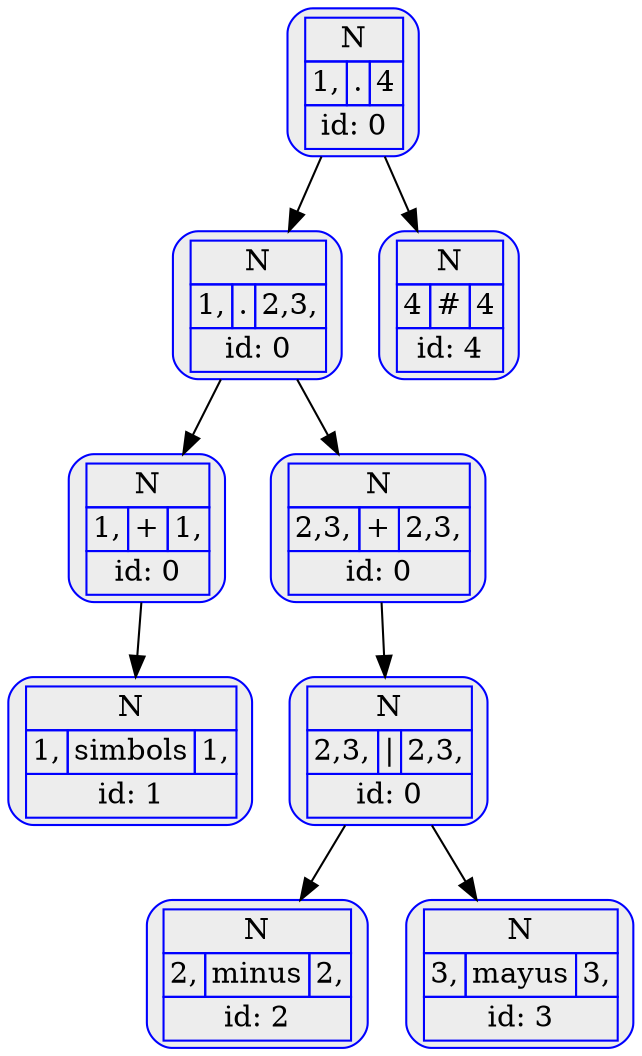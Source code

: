 digraph G{
rankdir=UD
node[shape=box, color=black, style=filled, fillcolor=gray93record, color=blue ,style="rounded,filled", fillcolor=gray93];
concentrate=true
nodo44 [ label =< 
<table border='0' cellborder='1' color='blue' cellspacing='0'>
<tr><td colspan="3">N</td></tr>
<tr><td>1,</td><td>.</td><td>4</td></tr>
<tr><td colspan="3">id: 0</td></tr> 
</table>
>];
nodo42 [ label =< 
<table border='0' cellborder='1' color='blue' cellspacing='0'>
<tr><td colspan="3">N</td></tr>
<tr><td>1,</td><td>.</td><td>2,3,</td></tr>
<tr><td colspan="3">id: 0</td></tr> 
</table>
>];
nodo37 [ label =< 
<table border='0' cellborder='1' color='blue' cellspacing='0'>
<tr><td colspan="3">N</td></tr>
<tr><td>1,</td><td>+</td><td>1,</td></tr>
<tr><td colspan="3">id: 0</td></tr> 
</table>
>];
nodo36 [ label =< 
<table border='0' cellborder='1' color='blue' cellspacing='0'>
<tr><td colspan="3">N</td></tr>
<tr><td>1,</td><td>simbols</td><td>1,</td></tr>
<tr><td colspan="3">id: 1</td></tr> 
</table>
>];
nodo37->nodo36
nodo42->nodo37
nodo41 [ label =< 
<table border='0' cellborder='1' color='blue' cellspacing='0'>
<tr><td colspan="3">N</td></tr>
<tr><td>2,3,</td><td>+</td><td>2,3,</td></tr>
<tr><td colspan="3">id: 0</td></tr> 
</table>
>];
nodo40 [ label =< 
<table border='0' cellborder='1' color='blue' cellspacing='0'>
<tr><td colspan="3">N</td></tr>
<tr><td>2,3,</td><td>|</td><td>2,3,</td></tr>
<tr><td colspan="3">id: 0</td></tr> 
</table>
>];
nodo38 [ label =< 
<table border='0' cellborder='1' color='blue' cellspacing='0'>
<tr><td colspan="3">N</td></tr>
<tr><td>2,</td><td>minus</td><td>2,</td></tr>
<tr><td colspan="3">id: 2</td></tr> 
</table>
>];
nodo40->nodo38
nodo39 [ label =< 
<table border='0' cellborder='1' color='blue' cellspacing='0'>
<tr><td colspan="3">N</td></tr>
<tr><td>3,</td><td>mayus</td><td>3,</td></tr>
<tr><td colspan="3">id: 3</td></tr> 
</table>
>];
nodo40->nodo39
nodo41->nodo40
nodo42->nodo41
nodo44->nodo42
nodo43 [ label =< 
<table border='0' cellborder='1' color='blue' cellspacing='0'>
<tr><td colspan="3">N</td></tr>
<tr><td>4</td><td>#</td><td>4</td></tr>
<tr><td colspan="3">id: 4</td></tr> 
</table>
>];
nodo44->nodo43

}
